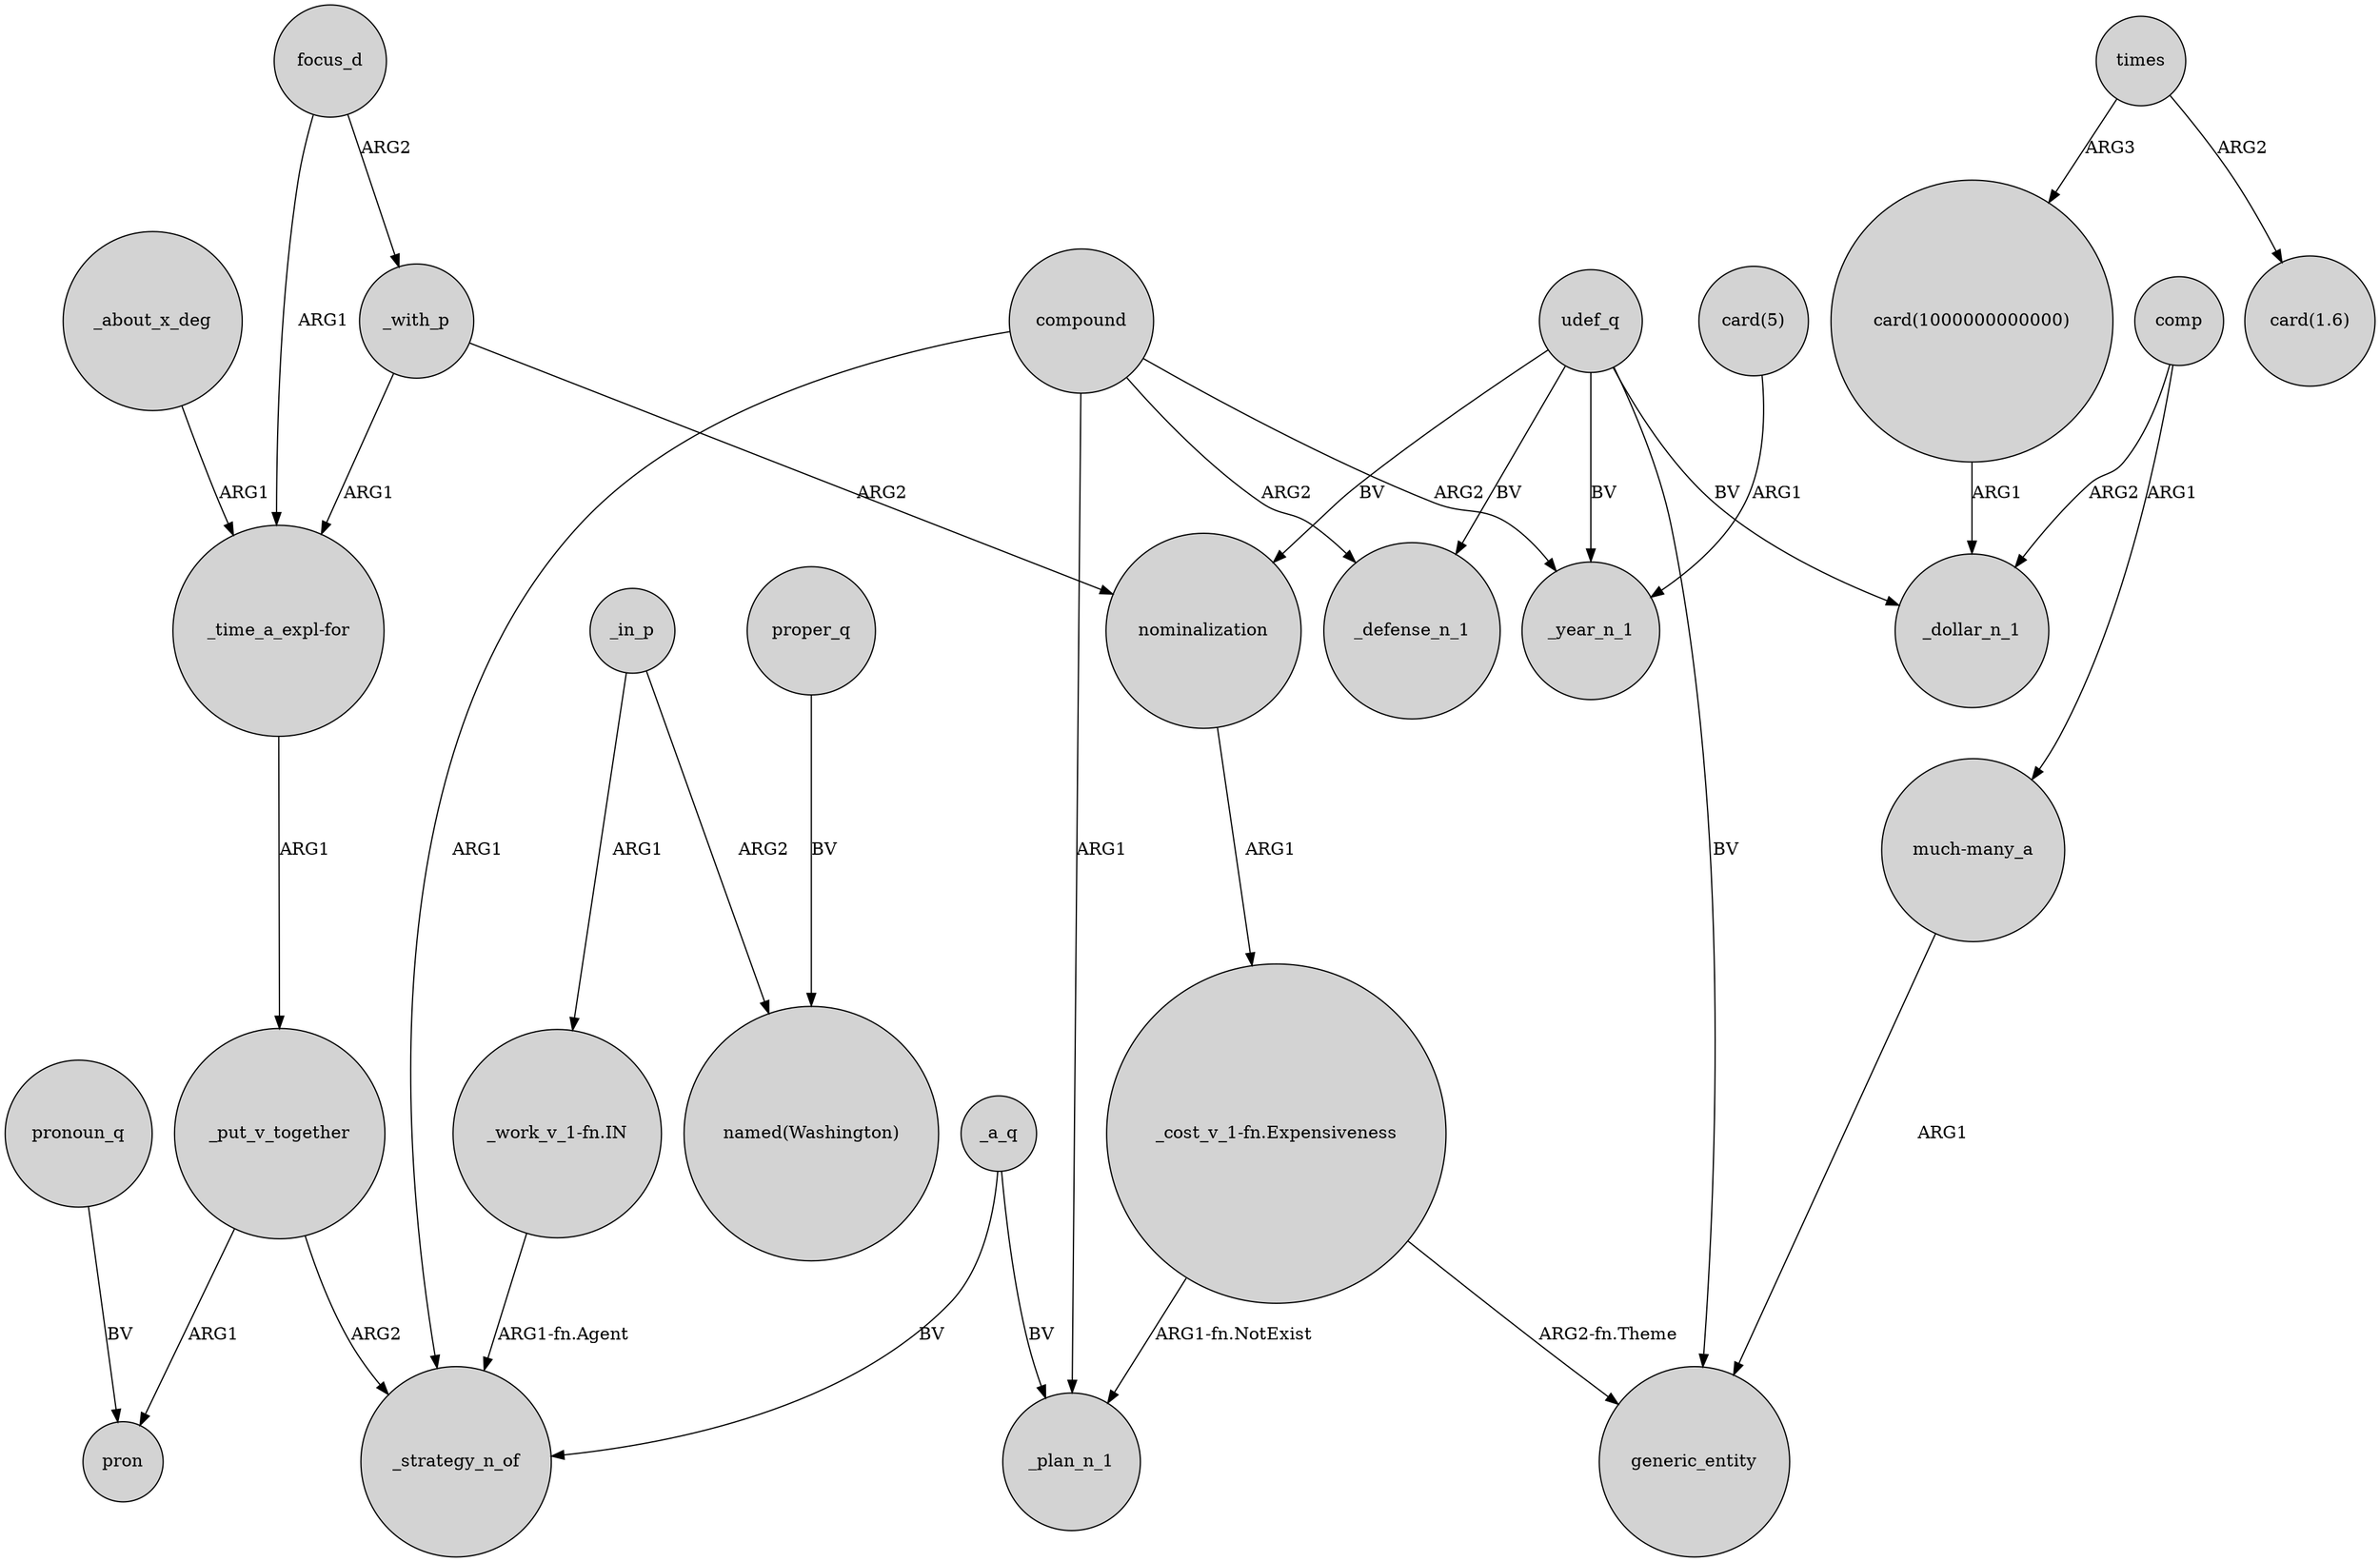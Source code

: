 digraph {
	node [shape=circle style=filled]
	"_work_v_1-fn.IN" -> _strategy_n_of [label="ARG1-fn.Agent"]
	udef_q -> generic_entity [label=BV]
	"_time_a_expl-for" -> _put_v_together [label=ARG1]
	"card(5)" -> _year_n_1 [label=ARG1]
	_with_p -> nominalization [label=ARG2]
	"much-many_a" -> generic_entity [label=ARG1]
	nominalization -> "_cost_v_1-fn.Expensiveness" [label=ARG1]
	_with_p -> "_time_a_expl-for" [label=ARG1]
	compound -> _strategy_n_of [label=ARG1]
	compound -> _plan_n_1 [label=ARG1]
	focus_d -> _with_p [label=ARG2]
	compound -> _defense_n_1 [label=ARG2]
	"card(1000000000000)" -> _dollar_n_1 [label=ARG1]
	"_cost_v_1-fn.Expensiveness" -> generic_entity [label="ARG2-fn.Theme"]
	proper_q -> "named(Washington)" [label=BV]
	_about_x_deg -> "_time_a_expl-for" [label=ARG1]
	pronoun_q -> pron [label=BV]
	"_cost_v_1-fn.Expensiveness" -> _plan_n_1 [label="ARG1-fn.NotExist"]
	udef_q -> _defense_n_1 [label=BV]
	times -> "card(1000000000000)" [label=ARG3]
	comp -> "much-many_a" [label=ARG1]
	times -> "card(1.6)" [label=ARG2]
	udef_q -> nominalization [label=BV]
	_put_v_together -> pron [label=ARG1]
	_put_v_together -> _strategy_n_of [label=ARG2]
	_a_q -> _strategy_n_of [label=BV]
	udef_q -> _year_n_1 [label=BV]
	comp -> _dollar_n_1 [label=ARG2]
	udef_q -> _dollar_n_1 [label=BV]
	_in_p -> "_work_v_1-fn.IN" [label=ARG1]
	_in_p -> "named(Washington)" [label=ARG2]
	focus_d -> "_time_a_expl-for" [label=ARG1]
	_a_q -> _plan_n_1 [label=BV]
	compound -> _year_n_1 [label=ARG2]
}
